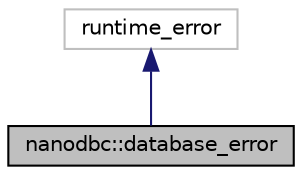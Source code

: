 digraph "nanodbc::database_error"
{
 // LATEX_PDF_SIZE
  edge [fontname="Helvetica",fontsize="10",labelfontname="Helvetica",labelfontsize="10"];
  node [fontname="Helvetica",fontsize="10",shape=record];
  Node0 [label="nanodbc::database_error",height=0.2,width=0.4,color="black", fillcolor="grey75", style="filled", fontcolor="black",tooltip="General database error."];
  Node1 -> Node0 [dir="back",color="midnightblue",fontsize="10",style="solid"];
  Node1 [label="runtime_error",height=0.2,width=0.4,color="grey75", fillcolor="white", style="filled",tooltip=" "];
}
